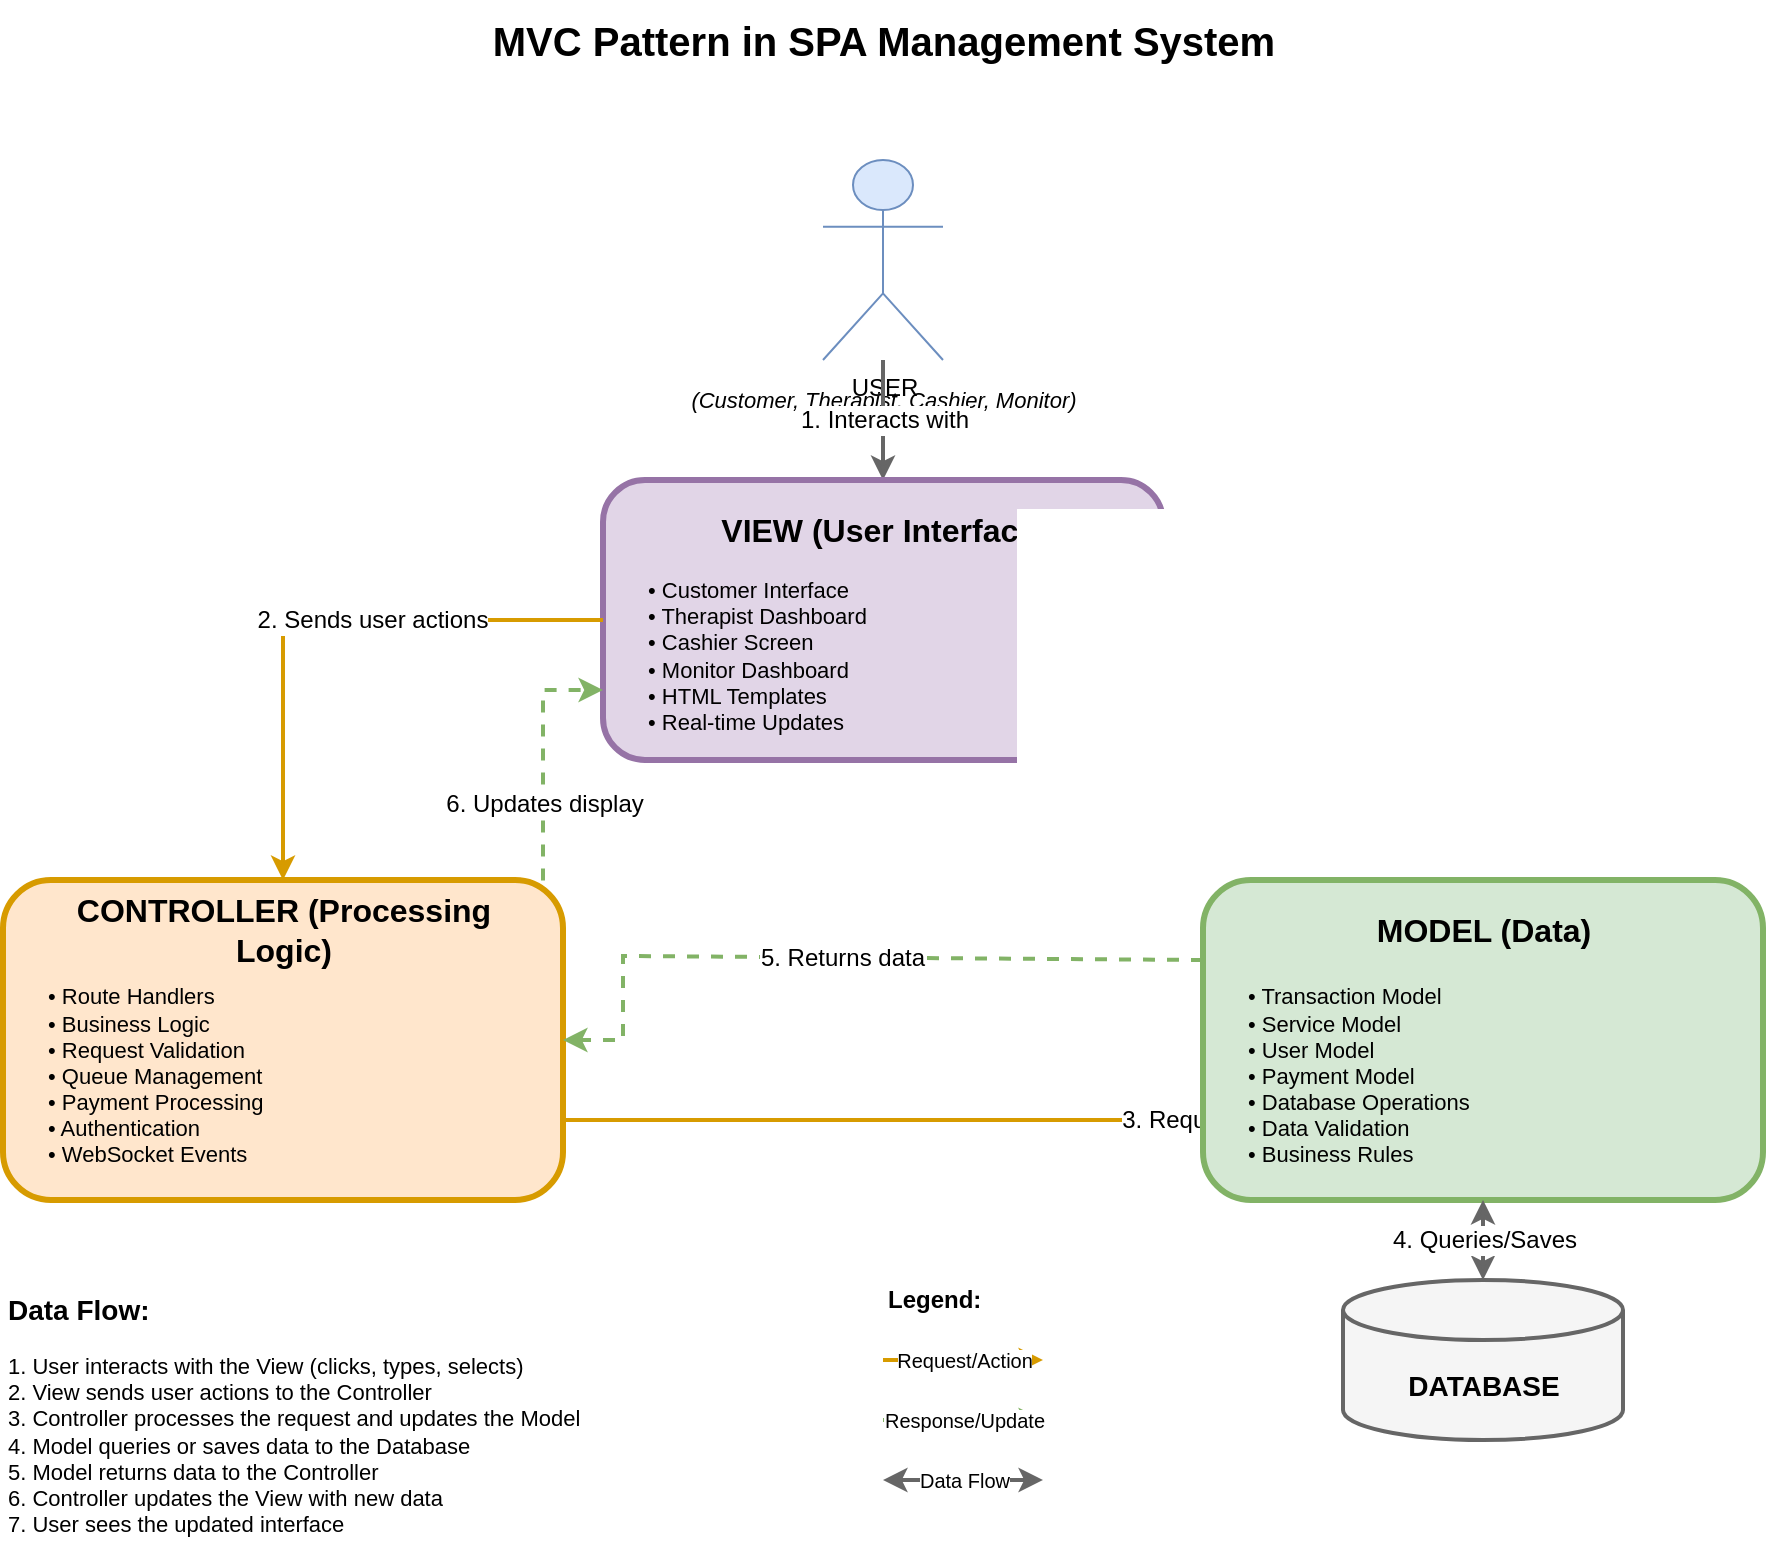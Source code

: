<mxfile version="24.0.0" type="device">
  <diagram name="MVC Pattern" id="mvc-pattern">
    <mxGraphModel dx="1434" dy="844" grid="1" gridSize="10" guides="1" tooltips="1" connect="1" arrows="1" fold="1" page="1" pageScale="1" pageWidth="1169" pageHeight="827" math="0" shadow="0">
      <root>
        <mxCell id="0" />
        <mxCell id="1" parent="0" />
        
        <!-- Title -->
        <mxCell id="title" value="MVC Pattern in SPA Management System" style="text;html=1;strokeColor=none;fillColor=none;align=center;verticalAlign=middle;whiteSpace=wrap;rounded=0;fontSize=20;fontStyle=1" vertex="1" parent="1">
          <mxGeometry x="334.5" y="40" width="500" height="40" as="geometry" />
        </mxCell>
        
        <!-- User -->
        <mxCell id="user" value="USER" style="shape=umlActor;verticalLabelPosition=bottom;verticalAlign=top;html=1;outlineConnect=0;fillColor=#dae8fc;strokeColor=#6c8ebf;" vertex="1" parent="1">
          <mxGeometry x="554.5" y="120" width="60" height="100" as="geometry" />
        </mxCell>
        
        <!-- User Label -->
        <mxCell id="user-label" value="(Customer, Therapist, Cashier, Monitor)" style="text;html=1;strokeColor=none;fillColor=none;align=center;verticalAlign=middle;whiteSpace=wrap;rounded=0;fontSize=11;fontStyle=2" vertex="1" parent="1">
          <mxGeometry x="484.5" y="230" width="200" height="20" as="geometry" />
        </mxCell>
        
        <!-- Arrow User to View -->
        <mxCell id="arrow-user-view" value="1. Interacts with" style="endArrow=classic;html=1;rounded=0;exitX=0.5;exitY=1;exitDx=0;exitDy=0;exitPerimeter=0;entryX=0.5;entryY=0;entryDx=0;entryDy=0;strokeWidth=2;strokeColor=#666666;fontSize=12;" edge="1" parent="1" source="user" target="view-box">
          <mxGeometry width="160" relative="1" as="geometry">
            <mxPoint x="584.5" y="240" as="sourcePoint" />
            <mxPoint x="584.5" y="280" as="targetPoint" />
          </mxGeometry>
        </mxCell>
        
        <!-- VIEW -->
        <mxCell id="view-box" value="" style="rounded=1;whiteSpace=wrap;html=1;fillColor=#e1d5e7;strokeColor=#9673a6;strokeWidth=3;" vertex="1" parent="1">
          <mxGeometry x="444.5" y="280" width="280" height="140" as="geometry" />
        </mxCell>
        
        <mxCell id="view-title" value="VIEW (User Interface)" style="text;html=1;strokeColor=none;fillColor=none;align=center;verticalAlign=middle;whiteSpace=wrap;rounded=0;fontSize=16;fontStyle=1" vertex="1" parent="1">
          <mxGeometry x="484.5" y="290" width="200" height="30" as="geometry" />
        </mxCell>
        
        <mxCell id="view-content" value="• Customer Interface&#xa;• Therapist Dashboard&#xa;• Cashier Screen&#xa;• Monitor Dashboard&#xa;• HTML Templates&#xa;• Real-time Updates" style="text;html=1;strokeColor=none;fillColor=none;align=left;verticalAlign=middle;whiteSpace=wrap;rounded=0;fontSize=11;" vertex="1" parent="1">
          <mxGeometry x="464.5" y="325" width="240" height="85" as="geometry" />
        </mxCell>
        
        <!-- Arrow View to Controller -->
        <mxCell id="arrow-view-controller-1" value="2. Sends user actions" style="endArrow=classic;html=1;rounded=0;exitX=0;exitY=0.5;exitDx=0;exitDy=0;entryX=0.5;entryY=0;entryDx=0;entryDy=0;strokeWidth=2;strokeColor=#d79b00;fontSize=12;" edge="1" parent="1" source="view-box" target="controller-box">
          <mxGeometry x="-0.2" width="160" relative="1" as="geometry">
            <mxPoint x="444.5" y="350" as="sourcePoint" />
            <mxPoint x="284.5" y="480" as="targetPoint" />
            <Array as="points">
              <mxPoint x="284.5" y="350" />
            </Array>
            <mxPoint as="offset" />
          </mxGeometry>
        </mxCell>
        
        <!-- Arrow Controller to View -->
        <mxCell id="arrow-controller-view" value="6. Updates display" style="endArrow=classic;html=1;rounded=0;exitX=1;exitY=0.25;exitDx=0;exitDy=0;entryX=0;entryY=0.75;entryDx=0;entryDy=0;strokeWidth=2;strokeColor=#82b366;fontSize=12;dashed=1;" edge="1" parent="1" source="controller-box" target="view-box">
          <mxGeometry width="160" relative="1" as="geometry">
            <mxPoint x="384.5" y="520" as="sourcePoint" />
            <mxPoint x="444.5" y="385" as="targetPoint" />
            <Array as="points">
              <mxPoint x="414.5" y="518" />
              <mxPoint x="414.5" y="385" />
            </Array>
          </mxGeometry>
        </mxCell>
        
        <!-- CONTROLLER -->
        <mxCell id="controller-box" value="" style="rounded=1;whiteSpace=wrap;html=1;fillColor=#ffe6cc;strokeColor=#d79b00;strokeWidth=3;" vertex="1" parent="1">
          <mxGeometry x="144.5" y="480" width="280" height="160" as="geometry" />
        </mxCell>
        
        <mxCell id="controller-title" value="CONTROLLER (Processing Logic)" style="text;html=1;strokeColor=none;fillColor=none;align=center;verticalAlign=middle;whiteSpace=wrap;rounded=0;fontSize=16;fontStyle=1" vertex="1" parent="1">
          <mxGeometry x="164.5" y="490" width="240" height="30" as="geometry" />
        </mxCell>
        
        <mxCell id="controller-content" value="• Route Handlers&#xa;• Business Logic&#xa;• Request Validation&#xa;• Queue Management&#xa;• Payment Processing&#xa;• Authentication&#xa;• WebSocket Events" style="text;html=1;strokeColor=none;fillColor=none;align=left;verticalAlign=middle;whiteSpace=wrap;rounded=0;fontSize=11;" vertex="1" parent="1">
          <mxGeometry x="164.5" y="525" width="240" height="105" as="geometry" />
        </mxCell>
        
        <!-- Arrow Controller to Model -->
        <mxCell id="arrow-controller-model" value="3. Requests/Updates data" style="endArrow=classic;html=1;rounded=0;exitX=1;exitY=0.75;exitDx=0;exitDy=0;entryX=0.5;entryY=0;entryDx=0;entryDy=0;strokeWidth=2;strokeColor=#d79b00;fontSize=12;" edge="1" parent="1" source="controller-box" target="model-box">
          <mxGeometry x="0.2" width="160" relative="1" as="geometry">
            <mxPoint x="424.5" y="600" as="sourcePoint" />
            <mxPoint x="884.5" y="480" as="targetPoint" />
            <Array as="points">
              <mxPoint x="884.5" y="600" />
            </Array>
            <mxPoint as="offset" />
          </mxGeometry>
        </mxCell>
        
        <!-- Arrow Model to Controller -->
        <mxCell id="arrow-model-controller" value="5. Returns data" style="endArrow=classic;html=1;rounded=0;exitX=0;exitY=0.25;exitDx=0;exitDy=0;entryX=1;entryY=0.5;entryDx=0;entryDy=0;strokeWidth=2;strokeColor=#82b366;fontSize=12;dashed=1;" edge="1" parent="1" source="model-box" target="controller-box">
          <mxGeometry width="160" relative="1" as="geometry">
            <mxPoint x="744.5" y="518" as="sourcePoint" />
            <mxPoint x="424.5" y="560" as="targetPoint" />
            <Array as="points">
              <mxPoint x="454.5" y="518" />
              <mxPoint x="454.5" y="560" />
            </Array>
          </mxGeometry>
        </mxCell>
        
        <!-- MODEL -->
        <mxCell id="model-box" value="" style="rounded=1;whiteSpace=wrap;html=1;fillColor=#d5e8d4;strokeColor=#82b366;strokeWidth=3;" vertex="1" parent="1">
          <mxGeometry x="744.5" y="480" width="280" height="160" as="geometry" />
        </mxCell>
        
        <mxCell id="model-title" value="MODEL (Data)" style="text;html=1;strokeColor=none;fillColor=none;align=center;verticalAlign=middle;whiteSpace=wrap;rounded=0;fontSize=16;fontStyle=1" vertex="1" parent="1">
          <mxGeometry x="784.5" y="490" width="200" height="30" as="geometry" />
        </mxCell>
        
        <mxCell id="model-content" value="• Transaction Model&#xa;• Service Model&#xa;• User Model&#xa;• Payment Model&#xa;• Database Operations&#xa;• Data Validation&#xa;• Business Rules" style="text;html=1;strokeColor=none;fillColor=none;align=left;verticalAlign=middle;whiteSpace=wrap;rounded=0;fontSize=11;" vertex="1" parent="1">
          <mxGeometry x="764.5" y="525" width="240" height="105" as="geometry" />
        </mxCell>
        
        <!-- DATABASE -->
        <mxCell id="database" value="DATABASE" style="shape=cylinder3;whiteSpace=wrap;html=1;boundedLbl=1;backgroundOutline=1;size=15;fillColor=#f5f5f5;strokeColor=#666666;strokeWidth=2;fontSize=14;fontStyle=1" vertex="1" parent="1">
          <mxGeometry x="814.5" y="680" width="140" height="80" as="geometry" />
        </mxCell>
        
        <!-- Arrow Model to Database -->
        <mxCell id="arrow-model-db" value="4. Queries/Saves" style="endArrow=classic;startArrow=classic;html=1;rounded=0;exitX=0.5;exitY=1;exitDx=0;exitDy=0;entryX=0.5;entryY=0;entryDx=0;entryDy=0;entryPerimeter=0;strokeWidth=2;strokeColor=#666666;fontSize=12;" edge="1" parent="1" source="model-box" target="database">
          <mxGeometry width="160" relative="1" as="geometry">
            <mxPoint x="884.5" y="640" as="sourcePoint" />
            <mxPoint x="884.5" y="680" as="targetPoint" />
          </mxGeometry>
        </mxCell>
        
        <!-- Flow Description -->
        <mxCell id="flow-title" value="Data Flow:" style="text;html=1;strokeColor=none;fillColor=none;align=left;verticalAlign=middle;whiteSpace=wrap;rounded=0;fontSize=14;fontStyle=1" vertex="1" parent="1">
          <mxGeometry x="144.5" y="680" width="100" height="30" as="geometry" />
        </mxCell>
        
        <mxCell id="flow-description" value="1. User interacts with the View (clicks, types, selects)&#xa;2. View sends user actions to the Controller&#xa;3. Controller processes the request and updates the Model&#xa;4. Model queries or saves data to the Database&#xa;5. Model returns data to the Controller&#xa;6. Controller updates the View with new data&#xa;7. User sees the updated interface" style="text;html=1;strokeColor=none;fillColor=none;align=left;verticalAlign=top;whiteSpace=wrap;rounded=0;fontSize=11;" vertex="1" parent="1">
          <mxGeometry x="144.5" y="710" width="400" height="100" as="geometry" />
        </mxCell>
        
        <!-- Legend -->
        <mxCell id="legend-title" value="Legend:" style="text;html=1;strokeColor=none;fillColor=none;align=left;verticalAlign=middle;whiteSpace=wrap;rounded=0;fontSize=12;fontStyle=1" vertex="1" parent="1">
          <mxGeometry x="584.5" y="680" width="60" height="20" as="geometry" />
        </mxCell>
        
        <mxCell id="legend-request" value="Request/Action" style="endArrow=classic;html=1;rounded=0;strokeWidth=2;strokeColor=#d79b00;fontSize=10;" edge="1" parent="1">
          <mxGeometry width="50" height="50" relative="1" as="geometry">
            <mxPoint x="584.5" y="720" as="sourcePoint" />
            <mxPoint x="664.5" y="720" as="targetPoint" />
          </mxGeometry>
        </mxCell>
        
        <mxCell id="legend-response" value="Response/Update" style="endArrow=classic;html=1;rounded=0;strokeWidth=2;strokeColor=#82b366;fontSize=10;dashed=1;" edge="1" parent="1">
          <mxGeometry width="50" height="50" relative="1" as="geometry">
            <mxPoint x="584.5" y="750" as="sourcePoint" />
            <mxPoint x="664.5" y="750" as="targetPoint" />
          </mxGeometry>
        </mxCell>
        
        <mxCell id="legend-data" value="Data Flow" style="endArrow=classic;startArrow=classic;html=1;rounded=0;strokeWidth=2;strokeColor=#666666;fontSize=10;" edge="1" parent="1">
          <mxGeometry width="50" height="50" relative="1" as="geometry">
            <mxPoint x="584.5" y="780" as="sourcePoint" />
            <mxPoint x="664.5" y="780" as="targetPoint" />
          </mxGeometry>
        </mxCell>
        
      </root>
    </mxGraphModel>
  </diagram>
</mxfile>
